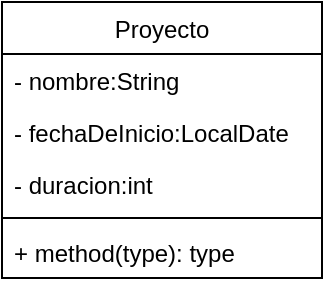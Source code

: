 <mxfile version="20.6.0" type="github">
  <diagram id="C5RBs43oDa-KdzZeNtuy" name="Page-1">
    <mxGraphModel dx="868" dy="450" grid="1" gridSize="10" guides="1" tooltips="1" connect="1" arrows="1" fold="1" page="1" pageScale="1" pageWidth="827" pageHeight="1169" math="0" shadow="0">
      <root>
        <mxCell id="WIyWlLk6GJQsqaUBKTNV-0" />
        <mxCell id="WIyWlLk6GJQsqaUBKTNV-1" parent="WIyWlLk6GJQsqaUBKTNV-0" />
        <mxCell id="ZmnFRqZtTHVAp45yPcgr-0" value="Proyecto" style="swimlane;fontStyle=0;align=center;verticalAlign=top;childLayout=stackLayout;horizontal=1;startSize=26;horizontalStack=0;resizeParent=1;resizeParentMax=0;resizeLast=0;collapsible=1;marginBottom=0;" vertex="1" parent="WIyWlLk6GJQsqaUBKTNV-1">
          <mxGeometry x="80" y="120" width="160" height="138" as="geometry" />
        </mxCell>
        <mxCell id="ZmnFRqZtTHVAp45yPcgr-1" value="- nombre:String" style="text;strokeColor=none;fillColor=none;align=left;verticalAlign=top;spacingLeft=4;spacingRight=4;overflow=hidden;rotatable=0;points=[[0,0.5],[1,0.5]];portConstraint=eastwest;" vertex="1" parent="ZmnFRqZtTHVAp45yPcgr-0">
          <mxGeometry y="26" width="160" height="26" as="geometry" />
        </mxCell>
        <mxCell id="ZmnFRqZtTHVAp45yPcgr-4" value="- fechaDeInicio:LocalDate" style="text;strokeColor=none;fillColor=none;align=left;verticalAlign=top;spacingLeft=4;spacingRight=4;overflow=hidden;rotatable=0;points=[[0,0.5],[1,0.5]];portConstraint=eastwest;" vertex="1" parent="ZmnFRqZtTHVAp45yPcgr-0">
          <mxGeometry y="52" width="160" height="26" as="geometry" />
        </mxCell>
        <mxCell id="ZmnFRqZtTHVAp45yPcgr-5" value="- duracion:int" style="text;strokeColor=none;fillColor=none;align=left;verticalAlign=top;spacingLeft=4;spacingRight=4;overflow=hidden;rotatable=0;points=[[0,0.5],[1,0.5]];portConstraint=eastwest;" vertex="1" parent="ZmnFRqZtTHVAp45yPcgr-0">
          <mxGeometry y="78" width="160" height="26" as="geometry" />
        </mxCell>
        <mxCell id="ZmnFRqZtTHVAp45yPcgr-2" value="" style="line;strokeWidth=1;fillColor=none;align=left;verticalAlign=middle;spacingTop=-1;spacingLeft=3;spacingRight=3;rotatable=0;labelPosition=right;points=[];portConstraint=eastwest;strokeColor=inherit;" vertex="1" parent="ZmnFRqZtTHVAp45yPcgr-0">
          <mxGeometry y="104" width="160" height="8" as="geometry" />
        </mxCell>
        <mxCell id="ZmnFRqZtTHVAp45yPcgr-3" value="+ method(type): type" style="text;strokeColor=none;fillColor=none;align=left;verticalAlign=top;spacingLeft=4;spacingRight=4;overflow=hidden;rotatable=0;points=[[0,0.5],[1,0.5]];portConstraint=eastwest;" vertex="1" parent="ZmnFRqZtTHVAp45yPcgr-0">
          <mxGeometry y="112" width="160" height="26" as="geometry" />
        </mxCell>
      </root>
    </mxGraphModel>
  </diagram>
</mxfile>
